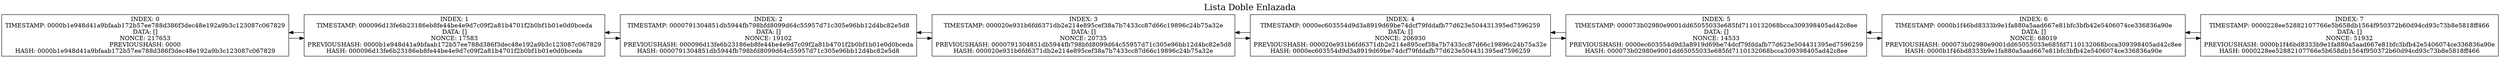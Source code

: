 digraph Blockchain {
graph[label="Lista Doble Enlazada", labelloc=t, fontsize=20, compound=true];
rankdir = LR;
node [shape=record];
splines=false; Blockchain0 [label ="INDEX: 0\nTIMESTAMP: 0000b1e948d41a9bfaab172b57ee788d386f3dec48e192a9b3c123087c067829\nDATA: []\nNONCE: 217653\nPREVIOUSHASH: 0000\nHASH: 0000b1e948d41a9bfaab172b57ee788d386f3dec48e192a9b3c123087c067829 "]
Blockchain1 [label ="INDEX: 1\nTIMESTAMP: 000096d13fe6b23186eb8fe44be4e9d7c09f2a81b4701f2b0bf1b01e0d0bceda\nDATA: []\nNONCE: 17583\nPREVIOUSHASH: 0000b1e948d41a9bfaab172b57ee788d386f3dec48e192a9b3c123087c067829\nHASH: 000096d13fe6b23186eb8fe44be4e9d7c09f2a81b4701f2b0bf1b01e0d0bceda "]
Blockchain2 [label ="INDEX: 2\nTIMESTAMP: 0000791304851db5944fb798bfd8099d64c55957d71c305e96bb12d4bc82e5d8\nDATA: []\nNONCE: 19102\nPREVIOUSHASH: 000096d13fe6b23186eb8fe44be4e9d7c09f2a81b4701f2b0bf1b01e0d0bceda\nHASH: 0000791304851db5944fb798bfd8099d64c55957d71c305e96bb12d4bc82e5d8 "]
Blockchain3 [label ="INDEX: 3\nTIMESTAMP: 000020e931b6fd6371db2e214e895cef38a7b7433cc87d66c19896c24b75a32e\nDATA: []\nNONCE: 20735\nPREVIOUSHASH: 0000791304851db5944fb798bfd8099d64c55957d71c305e96bb12d4bc82e5d8\nHASH: 000020e931b6fd6371db2e214e895cef38a7b7433cc87d66c19896c24b75a32e "]
Blockchain4 [label ="INDEX: 4\nTIMESTAMP: 0000ec603554d9d3a8919d69be74dcf79fddafb77d623e504431395ed7596259\nDATA: []\nNONCE: 206930\nPREVIOUSHASH: 000020e931b6fd6371db2e214e895cef38a7b7433cc87d66c19896c24b75a32e\nHASH: 0000ec603554d9d3a8919d69be74dcf79fddafb77d623e504431395ed7596259 "]
Blockchain5 [label ="INDEX: 5\nTIMESTAMP: 000073b02980e9001dd65055033e685fd7110132068bcca309398405ad42c8ee\nDATA: []\nNONCE: 14533\nPREVIOUSHASH: 0000ec603554d9d3a8919d69be74dcf79fddafb77d623e504431395ed7596259\nHASH: 000073b02980e9001dd65055033e685fd7110132068bcca309398405ad42c8ee "]
Blockchain6 [label ="INDEX: 6\nTIMESTAMP: 0000b1f46bd8333b9e1fa880a5aad667e81bfc3bfb42e5406074ce336836a90e\nDATA: []\nNONCE: 68019\nPREVIOUSHASH: 000073b02980e9001dd65055033e685fd7110132068bcca309398405ad42c8ee\nHASH: 0000b1f46bd8333b9e1fa880a5aad667e81bfc3bfb42e5406074ce336836a90e "]
Blockchain7 [label ="INDEX: 7\nTIMESTAMP: 0000228ee52882107766e5b658db1564f950372b60d94cd93c73b8e5818ff466\nDATA: []\nNONCE: 51932\nPREVIOUSHASH: 0000b1f46bd8333b9e1fa880a5aad667e81bfc3bfb42e5406074ce336836a90e\nHASH: 0000228ee52882107766e5b658db1564f950372b60d94cd93c73b8e5818ff466 "]
Blockchain0->Blockchain1
Blockchain1->Blockchain0
Blockchain1->Blockchain2
Blockchain2->Blockchain1
Blockchain2->Blockchain3
Blockchain3->Blockchain2
Blockchain3->Blockchain4
Blockchain4->Blockchain3
Blockchain4->Blockchain5
Blockchain5->Blockchain4
Blockchain5->Blockchain6
Blockchain6->Blockchain5
Blockchain6->Blockchain7
Blockchain7->Blockchain6
}